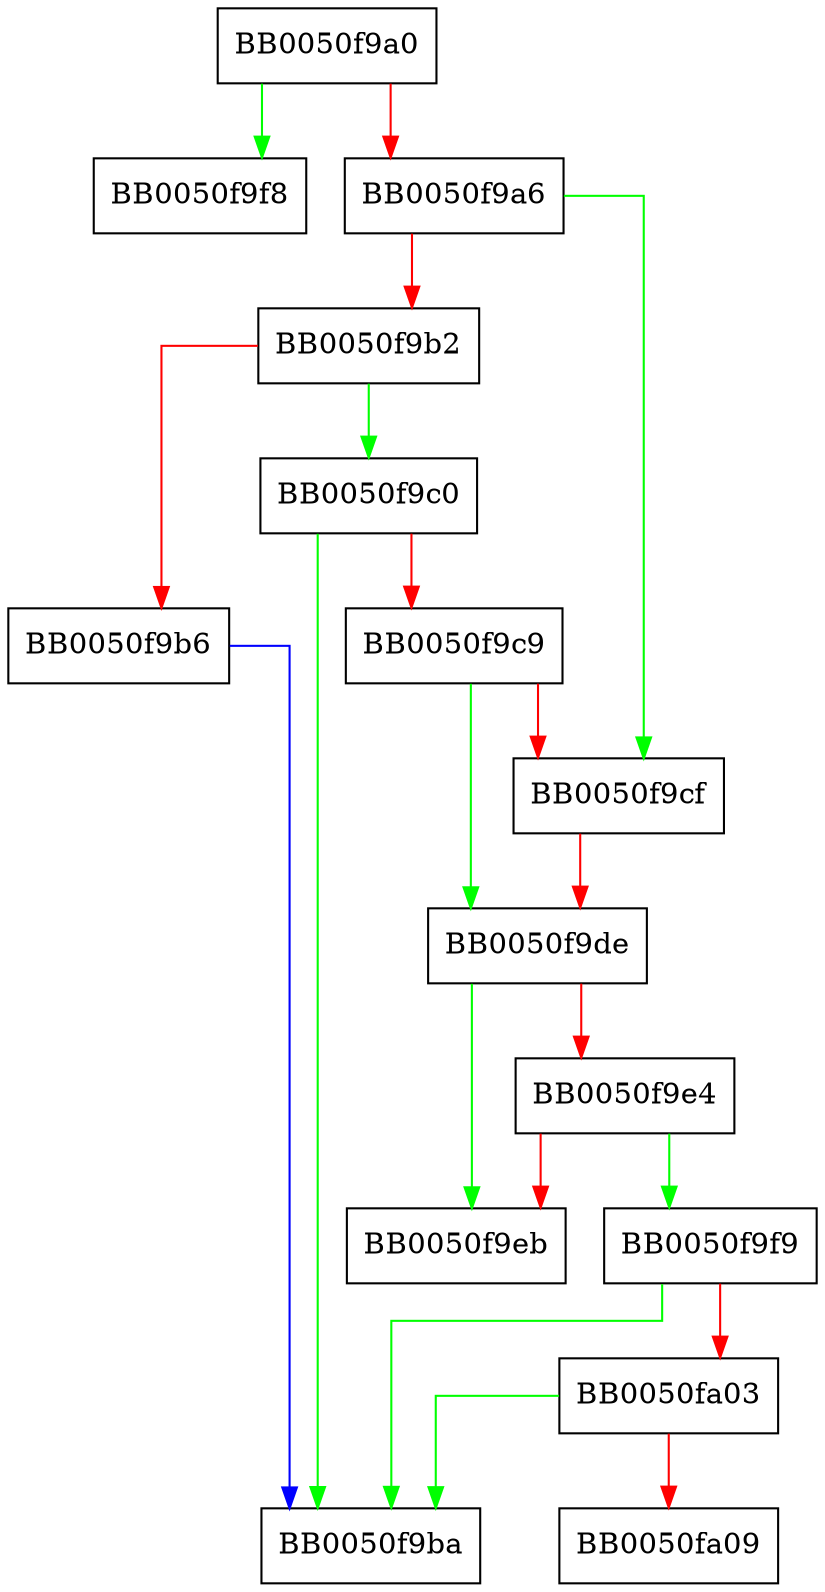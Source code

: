 digraph ossl_json_null {
  node [shape="box"];
  graph [splines=ortho];
  BB0050f9a0 -> BB0050f9f8 [color="green"];
  BB0050f9a0 -> BB0050f9a6 [color="red"];
  BB0050f9a6 -> BB0050f9cf [color="green"];
  BB0050f9a6 -> BB0050f9b2 [color="red"];
  BB0050f9b2 -> BB0050f9c0 [color="green"];
  BB0050f9b2 -> BB0050f9b6 [color="red"];
  BB0050f9b6 -> BB0050f9ba [color="blue"];
  BB0050f9c0 -> BB0050f9ba [color="green"];
  BB0050f9c0 -> BB0050f9c9 [color="red"];
  BB0050f9c9 -> BB0050f9de [color="green"];
  BB0050f9c9 -> BB0050f9cf [color="red"];
  BB0050f9cf -> BB0050f9de [color="red"];
  BB0050f9de -> BB0050f9eb [color="green"];
  BB0050f9de -> BB0050f9e4 [color="red"];
  BB0050f9e4 -> BB0050f9f9 [color="green"];
  BB0050f9e4 -> BB0050f9eb [color="red"];
  BB0050f9f9 -> BB0050f9ba [color="green"];
  BB0050f9f9 -> BB0050fa03 [color="red"];
  BB0050fa03 -> BB0050f9ba [color="green"];
  BB0050fa03 -> BB0050fa09 [color="red"];
}
